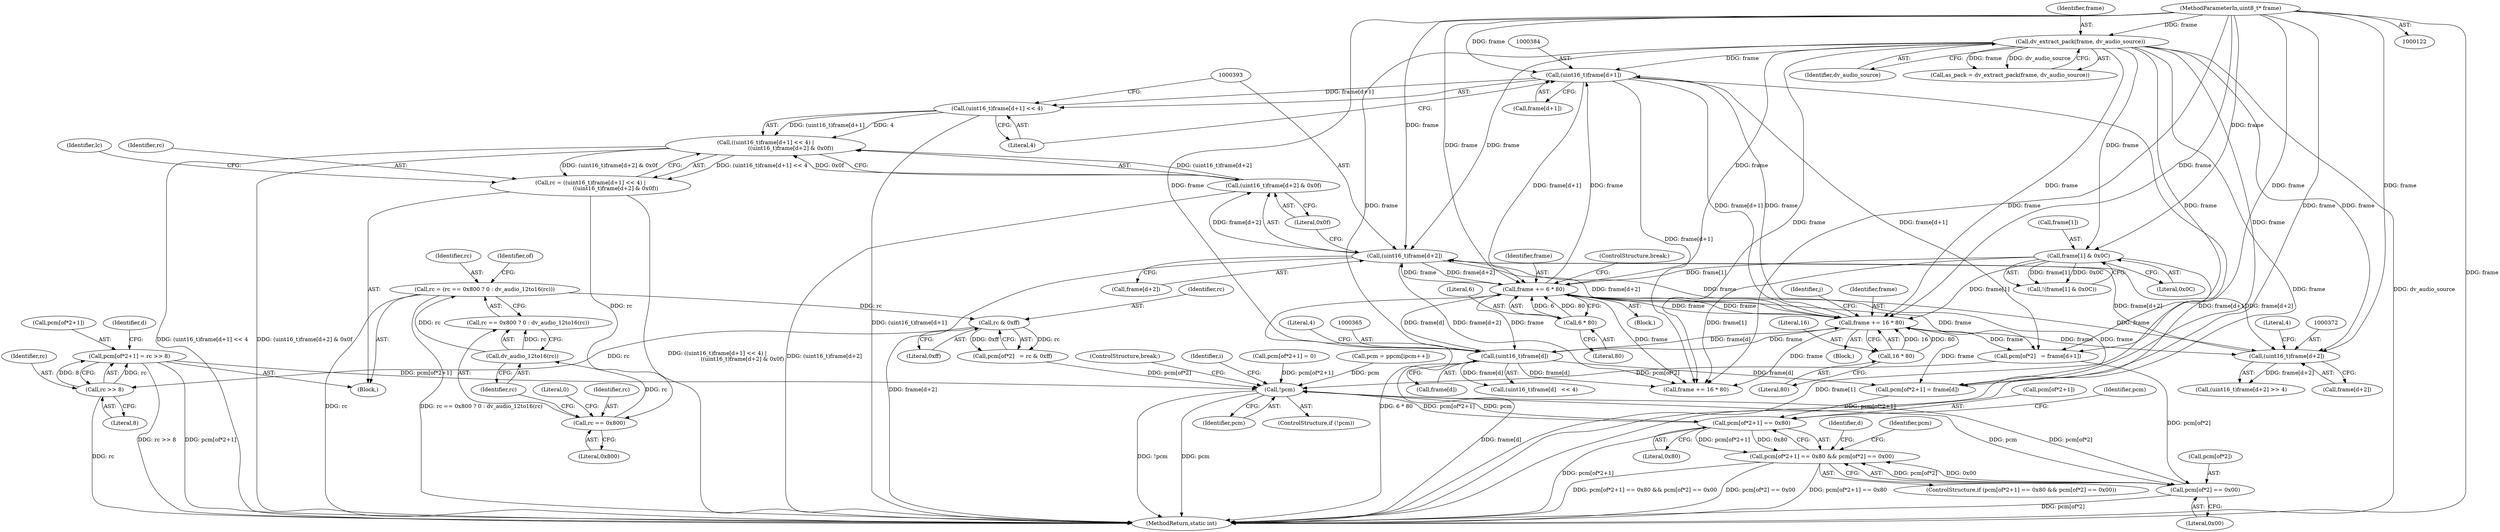 digraph "0_libav_2d1c0dea5f6b91bec7f5fa53ec050913d851e366@array" {
"1000498" [label="(Call,pcm[of*2+1] = rc >> 8)"];
"1000506" [label="(Call,rc >> 8)"];
"1000495" [label="(Call,rc & 0xff)"];
"1000409" [label="(Call,rc = (rc == 0x800 ? 0 : dv_audio_12to16(rc)))"];
"1000416" [label="(Call,dv_audio_12to16(rc))"];
"1000412" [label="(Call,rc == 0x800)"];
"1000379" [label="(Call,rc = ((uint16_t)frame[d+1] << 4) |\n                             ((uint16_t)frame[d+2] & 0x0f))"];
"1000381" [label="(Call,((uint16_t)frame[d+1] << 4) |\n                             ((uint16_t)frame[d+2] & 0x0f))"];
"1000382" [label="(Call,(uint16_t)frame[d+1] << 4)"];
"1000383" [label="(Call,(uint16_t)frame[d+1])"];
"1000251" [label="(Call,frame += 6 * 80)"];
"1000253" [label="(Call,6 * 80)"];
"1000392" [label="(Call,(uint16_t)frame[d+2])"];
"1000371" [label="(Call,(uint16_t)frame[d+2])"];
"1000144" [label="(Call,dv_extract_pack(frame, dv_audio_source))"];
"1000123" [label="(MethodParameterIn,uint8_t* frame)"];
"1000511" [label="(Call,frame += 16 * 80)"];
"1000513" [label="(Call,16 * 80)"];
"1000364" [label="(Call,(uint16_t)frame[d])"];
"1000210" [label="(Call,frame[1] & 0x0C)"];
"1000391" [label="(Call,(uint16_t)frame[d+2] & 0x0f)"];
"1000236" [label="(Call,!pcm)"];
"1000333" [label="(Call,pcm[of*2+1] == 0x80)"];
"1000332" [label="(Call,pcm[of*2+1] == 0x80 && pcm[of*2] == 0x00)"];
"1000342" [label="(Call,pcm[of*2] == 0x00)"];
"1000498" [label="(Call,pcm[of*2+1] = rc >> 8)"];
"1000342" [label="(Call,pcm[of*2] == 0x00)"];
"1000412" [label="(Call,rc == 0x800)"];
"1000343" [label="(Call,pcm[of*2])"];
"1000250" [label="(Block,)"];
"1000417" [label="(Identifier,rc)"];
"1000369" [label="(Literal,4)"];
"1000333" [label="(Call,pcm[of*2+1] == 0x80)"];
"1000416" [label="(Call,dv_audio_12to16(rc))"];
"1000210" [label="(Call,frame[1] & 0x0C)"];
"1000364" [label="(Call,(uint16_t)frame[d])"];
"1000419" [label="(Identifier,of)"];
"1000399" [label="(Literal,0x0f)"];
"1000514" [label="(Literal,16)"];
"1000236" [label="(Call,!pcm)"];
"1000363" [label="(Call,(uint16_t)frame[d]   << 4)"];
"1000211" [label="(Call,frame[1])"];
"1000309" [label="(Call,pcm[of*2]   = frame[d+1])"];
"1000253" [label="(Call,6 * 80)"];
"1000508" [label="(Literal,8)"];
"1000382" [label="(Call,(uint16_t)frame[d+1] << 4)"];
"1000334" [label="(Call,pcm[of*2+1])"];
"1000371" [label="(Call,(uint16_t)frame[d+2])"];
"1000381" [label="(Call,((uint16_t)frame[d+1] << 4) |\n                             ((uint16_t)frame[d+2] & 0x0f))"];
"1000497" [label="(Literal,0xff)"];
"1000489" [label="(Call,pcm[of*2]   = rc & 0xff)"];
"1000415" [label="(Literal,0)"];
"1000373" [label="(Call,frame[d+2])"];
"1000251" [label="(Call,frame += 6 * 80)"];
"1000238" [label="(ControlStructure,break;)"];
"1000241" [label="(Identifier,i)"];
"1000392" [label="(Call,(uint16_t)frame[d+2])"];
"1000510" [label="(Identifier,d)"];
"1000521" [label="(MethodReturn,static int)"];
"1000214" [label="(Literal,0x0C)"];
"1000275" [label="(Identifier,d)"];
"1000265" [label="(Identifier,j)"];
"1000123" [label="(MethodParameterIn,uint8_t* frame)"];
"1000266" [label="(Block,)"];
"1000496" [label="(Identifier,rc)"];
"1000499" [label="(Call,pcm[of*2+1])"];
"1000383" [label="(Call,(uint16_t)frame[d+1])"];
"1000413" [label="(Identifier,rc)"];
"1000144" [label="(Call,dv_extract_pack(frame, dv_audio_source))"];
"1000506" [label="(Call,rc >> 8)"];
"1000380" [label="(Identifier,rc)"];
"1000146" [label="(Identifier,dv_audio_source)"];
"1000341" [label="(Literal,0x80)"];
"1000414" [label="(Literal,0x800)"];
"1000142" [label="(Call,as_pack = dv_extract_pack(frame, dv_audio_source))"];
"1000332" [label="(Call,pcm[of*2+1] == 0x80 && pcm[of*2] == 0x00)"];
"1000320" [label="(Call,pcm[of*2+1] = frame[d])"];
"1000344" [label="(Identifier,pcm)"];
"1000252" [label="(Identifier,frame)"];
"1000349" [label="(Call,pcm[of*2+1] = 0)"];
"1000331" [label="(ControlStructure,if (pcm[of*2+1] == 0x80 && pcm[of*2] == 0x00))"];
"1000256" [label="(ControlStructure,break;)"];
"1000516" [label="(Call,frame += 16 * 80)"];
"1000359" [label="(Block,)"];
"1000370" [label="(Call,(uint16_t)frame[d+2] >> 4)"];
"1000507" [label="(Identifier,rc)"];
"1000401" [label="(Identifier,lc)"];
"1000379" [label="(Call,rc = ((uint16_t)frame[d+1] << 4) |\n                             ((uint16_t)frame[d+2] & 0x0f))"];
"1000390" [label="(Literal,4)"];
"1000378" [label="(Literal,4)"];
"1000512" [label="(Identifier,frame)"];
"1000511" [label="(Call,frame += 16 * 80)"];
"1000410" [label="(Identifier,rc)"];
"1000209" [label="(Call,!(frame[1] & 0x0C))"];
"1000495" [label="(Call,rc & 0xff)"];
"1000394" [label="(Call,frame[d+2])"];
"1000385" [label="(Call,frame[d+1])"];
"1000513" [label="(Call,16 * 80)"];
"1000515" [label="(Literal,80)"];
"1000391" [label="(Call,(uint16_t)frame[d+2] & 0x0f)"];
"1000255" [label="(Literal,80)"];
"1000351" [label="(Identifier,pcm)"];
"1000235" [label="(ControlStructure,if (!pcm))"];
"1000348" [label="(Literal,0x00)"];
"1000254" [label="(Literal,6)"];
"1000237" [label="(Identifier,pcm)"];
"1000145" [label="(Identifier,frame)"];
"1000409" [label="(Call,rc = (rc == 0x800 ? 0 : dv_audio_12to16(rc)))"];
"1000366" [label="(Call,frame[d])"];
"1000229" [label="(Call,pcm = ppcm[ipcm++])"];
"1000411" [label="(Call,rc == 0x800 ? 0 : dv_audio_12to16(rc))"];
"1000498" -> "1000359"  [label="AST: "];
"1000498" -> "1000506"  [label="CFG: "];
"1000499" -> "1000498"  [label="AST: "];
"1000506" -> "1000498"  [label="AST: "];
"1000510" -> "1000498"  [label="CFG: "];
"1000498" -> "1000521"  [label="DDG: rc >> 8"];
"1000498" -> "1000521"  [label="DDG: pcm[of*2+1]"];
"1000498" -> "1000236"  [label="DDG: pcm[of*2+1]"];
"1000506" -> "1000498"  [label="DDG: rc"];
"1000506" -> "1000498"  [label="DDG: 8"];
"1000506" -> "1000508"  [label="CFG: "];
"1000507" -> "1000506"  [label="AST: "];
"1000508" -> "1000506"  [label="AST: "];
"1000506" -> "1000521"  [label="DDG: rc"];
"1000495" -> "1000506"  [label="DDG: rc"];
"1000495" -> "1000489"  [label="AST: "];
"1000495" -> "1000497"  [label="CFG: "];
"1000496" -> "1000495"  [label="AST: "];
"1000497" -> "1000495"  [label="AST: "];
"1000489" -> "1000495"  [label="CFG: "];
"1000495" -> "1000489"  [label="DDG: rc"];
"1000495" -> "1000489"  [label="DDG: 0xff"];
"1000409" -> "1000495"  [label="DDG: rc"];
"1000409" -> "1000359"  [label="AST: "];
"1000409" -> "1000411"  [label="CFG: "];
"1000410" -> "1000409"  [label="AST: "];
"1000411" -> "1000409"  [label="AST: "];
"1000419" -> "1000409"  [label="CFG: "];
"1000409" -> "1000521"  [label="DDG: rc == 0x800 ? 0 : dv_audio_12to16(rc)"];
"1000409" -> "1000521"  [label="DDG: rc"];
"1000416" -> "1000409"  [label="DDG: rc"];
"1000416" -> "1000411"  [label="AST: "];
"1000416" -> "1000417"  [label="CFG: "];
"1000417" -> "1000416"  [label="AST: "];
"1000411" -> "1000416"  [label="CFG: "];
"1000416" -> "1000411"  [label="DDG: rc"];
"1000412" -> "1000416"  [label="DDG: rc"];
"1000412" -> "1000411"  [label="AST: "];
"1000412" -> "1000414"  [label="CFG: "];
"1000413" -> "1000412"  [label="AST: "];
"1000414" -> "1000412"  [label="AST: "];
"1000415" -> "1000412"  [label="CFG: "];
"1000417" -> "1000412"  [label="CFG: "];
"1000379" -> "1000412"  [label="DDG: rc"];
"1000379" -> "1000359"  [label="AST: "];
"1000379" -> "1000381"  [label="CFG: "];
"1000380" -> "1000379"  [label="AST: "];
"1000381" -> "1000379"  [label="AST: "];
"1000401" -> "1000379"  [label="CFG: "];
"1000379" -> "1000521"  [label="DDG: ((uint16_t)frame[d+1] << 4) |\n                             ((uint16_t)frame[d+2] & 0x0f)"];
"1000381" -> "1000379"  [label="DDG: (uint16_t)frame[d+1] << 4"];
"1000381" -> "1000379"  [label="DDG: (uint16_t)frame[d+2] & 0x0f"];
"1000381" -> "1000391"  [label="CFG: "];
"1000382" -> "1000381"  [label="AST: "];
"1000391" -> "1000381"  [label="AST: "];
"1000381" -> "1000521"  [label="DDG: (uint16_t)frame[d+1] << 4"];
"1000381" -> "1000521"  [label="DDG: (uint16_t)frame[d+2] & 0x0f"];
"1000382" -> "1000381"  [label="DDG: (uint16_t)frame[d+1]"];
"1000382" -> "1000381"  [label="DDG: 4"];
"1000391" -> "1000381"  [label="DDG: (uint16_t)frame[d+2]"];
"1000391" -> "1000381"  [label="DDG: 0x0f"];
"1000382" -> "1000390"  [label="CFG: "];
"1000383" -> "1000382"  [label="AST: "];
"1000390" -> "1000382"  [label="AST: "];
"1000393" -> "1000382"  [label="CFG: "];
"1000382" -> "1000521"  [label="DDG: (uint16_t)frame[d+1]"];
"1000383" -> "1000382"  [label="DDG: frame[d+1]"];
"1000383" -> "1000385"  [label="CFG: "];
"1000384" -> "1000383"  [label="AST: "];
"1000385" -> "1000383"  [label="AST: "];
"1000390" -> "1000383"  [label="CFG: "];
"1000383" -> "1000521"  [label="DDG: frame[d+1]"];
"1000383" -> "1000251"  [label="DDG: frame[d+1]"];
"1000383" -> "1000309"  [label="DDG: frame[d+1]"];
"1000251" -> "1000383"  [label="DDG: frame"];
"1000144" -> "1000383"  [label="DDG: frame"];
"1000511" -> "1000383"  [label="DDG: frame"];
"1000123" -> "1000383"  [label="DDG: frame"];
"1000383" -> "1000511"  [label="DDG: frame[d+1]"];
"1000383" -> "1000516"  [label="DDG: frame[d+1]"];
"1000251" -> "1000250"  [label="AST: "];
"1000251" -> "1000253"  [label="CFG: "];
"1000252" -> "1000251"  [label="AST: "];
"1000253" -> "1000251"  [label="AST: "];
"1000256" -> "1000251"  [label="CFG: "];
"1000251" -> "1000521"  [label="DDG: 6 * 80"];
"1000253" -> "1000251"  [label="DDG: 6"];
"1000253" -> "1000251"  [label="DDG: 80"];
"1000392" -> "1000251"  [label="DDG: frame[d+2]"];
"1000364" -> "1000251"  [label="DDG: frame[d]"];
"1000210" -> "1000251"  [label="DDG: frame[1]"];
"1000144" -> "1000251"  [label="DDG: frame"];
"1000511" -> "1000251"  [label="DDG: frame"];
"1000123" -> "1000251"  [label="DDG: frame"];
"1000251" -> "1000309"  [label="DDG: frame"];
"1000251" -> "1000320"  [label="DDG: frame"];
"1000251" -> "1000364"  [label="DDG: frame"];
"1000251" -> "1000371"  [label="DDG: frame"];
"1000251" -> "1000392"  [label="DDG: frame"];
"1000251" -> "1000511"  [label="DDG: frame"];
"1000251" -> "1000516"  [label="DDG: frame"];
"1000253" -> "1000255"  [label="CFG: "];
"1000254" -> "1000253"  [label="AST: "];
"1000255" -> "1000253"  [label="AST: "];
"1000392" -> "1000391"  [label="AST: "];
"1000392" -> "1000394"  [label="CFG: "];
"1000393" -> "1000392"  [label="AST: "];
"1000394" -> "1000392"  [label="AST: "];
"1000399" -> "1000392"  [label="CFG: "];
"1000392" -> "1000521"  [label="DDG: frame[d+2]"];
"1000392" -> "1000371"  [label="DDG: frame[d+2]"];
"1000392" -> "1000391"  [label="DDG: frame[d+2]"];
"1000371" -> "1000392"  [label="DDG: frame[d+2]"];
"1000144" -> "1000392"  [label="DDG: frame"];
"1000511" -> "1000392"  [label="DDG: frame"];
"1000123" -> "1000392"  [label="DDG: frame"];
"1000392" -> "1000511"  [label="DDG: frame[d+2]"];
"1000392" -> "1000516"  [label="DDG: frame[d+2]"];
"1000371" -> "1000370"  [label="AST: "];
"1000371" -> "1000373"  [label="CFG: "];
"1000372" -> "1000371"  [label="AST: "];
"1000373" -> "1000371"  [label="AST: "];
"1000378" -> "1000371"  [label="CFG: "];
"1000371" -> "1000370"  [label="DDG: frame[d+2]"];
"1000144" -> "1000371"  [label="DDG: frame"];
"1000511" -> "1000371"  [label="DDG: frame"];
"1000123" -> "1000371"  [label="DDG: frame"];
"1000144" -> "1000142"  [label="AST: "];
"1000144" -> "1000146"  [label="CFG: "];
"1000145" -> "1000144"  [label="AST: "];
"1000146" -> "1000144"  [label="AST: "];
"1000142" -> "1000144"  [label="CFG: "];
"1000144" -> "1000521"  [label="DDG: frame"];
"1000144" -> "1000521"  [label="DDG: dv_audio_source"];
"1000144" -> "1000142"  [label="DDG: frame"];
"1000144" -> "1000142"  [label="DDG: dv_audio_source"];
"1000123" -> "1000144"  [label="DDG: frame"];
"1000144" -> "1000210"  [label="DDG: frame"];
"1000144" -> "1000309"  [label="DDG: frame"];
"1000144" -> "1000320"  [label="DDG: frame"];
"1000144" -> "1000364"  [label="DDG: frame"];
"1000144" -> "1000511"  [label="DDG: frame"];
"1000144" -> "1000516"  [label="DDG: frame"];
"1000123" -> "1000122"  [label="AST: "];
"1000123" -> "1000521"  [label="DDG: frame"];
"1000123" -> "1000210"  [label="DDG: frame"];
"1000123" -> "1000309"  [label="DDG: frame"];
"1000123" -> "1000320"  [label="DDG: frame"];
"1000123" -> "1000364"  [label="DDG: frame"];
"1000123" -> "1000511"  [label="DDG: frame"];
"1000123" -> "1000516"  [label="DDG: frame"];
"1000511" -> "1000266"  [label="AST: "];
"1000511" -> "1000513"  [label="CFG: "];
"1000512" -> "1000511"  [label="AST: "];
"1000513" -> "1000511"  [label="AST: "];
"1000265" -> "1000511"  [label="CFG: "];
"1000511" -> "1000309"  [label="DDG: frame"];
"1000511" -> "1000320"  [label="DDG: frame"];
"1000511" -> "1000364"  [label="DDG: frame"];
"1000513" -> "1000511"  [label="DDG: 16"];
"1000513" -> "1000511"  [label="DDG: 80"];
"1000364" -> "1000511"  [label="DDG: frame[d]"];
"1000210" -> "1000511"  [label="DDG: frame[1]"];
"1000511" -> "1000516"  [label="DDG: frame"];
"1000513" -> "1000515"  [label="CFG: "];
"1000514" -> "1000513"  [label="AST: "];
"1000515" -> "1000513"  [label="AST: "];
"1000364" -> "1000363"  [label="AST: "];
"1000364" -> "1000366"  [label="CFG: "];
"1000365" -> "1000364"  [label="AST: "];
"1000366" -> "1000364"  [label="AST: "];
"1000369" -> "1000364"  [label="CFG: "];
"1000364" -> "1000521"  [label="DDG: frame[d]"];
"1000364" -> "1000320"  [label="DDG: frame[d]"];
"1000364" -> "1000363"  [label="DDG: frame[d]"];
"1000364" -> "1000516"  [label="DDG: frame[d]"];
"1000210" -> "1000209"  [label="AST: "];
"1000210" -> "1000214"  [label="CFG: "];
"1000211" -> "1000210"  [label="AST: "];
"1000214" -> "1000210"  [label="AST: "];
"1000209" -> "1000210"  [label="CFG: "];
"1000210" -> "1000521"  [label="DDG: frame[1]"];
"1000210" -> "1000209"  [label="DDG: frame[1]"];
"1000210" -> "1000209"  [label="DDG: 0x0C"];
"1000210" -> "1000516"  [label="DDG: frame[1]"];
"1000391" -> "1000399"  [label="CFG: "];
"1000399" -> "1000391"  [label="AST: "];
"1000391" -> "1000521"  [label="DDG: (uint16_t)frame[d+2]"];
"1000236" -> "1000235"  [label="AST: "];
"1000236" -> "1000237"  [label="CFG: "];
"1000237" -> "1000236"  [label="AST: "];
"1000238" -> "1000236"  [label="CFG: "];
"1000241" -> "1000236"  [label="CFG: "];
"1000236" -> "1000521"  [label="DDG: pcm"];
"1000236" -> "1000521"  [label="DDG: !pcm"];
"1000309" -> "1000236"  [label="DDG: pcm[of*2]"];
"1000333" -> "1000236"  [label="DDG: pcm[of*2+1]"];
"1000342" -> "1000236"  [label="DDG: pcm[of*2]"];
"1000349" -> "1000236"  [label="DDG: pcm[of*2+1]"];
"1000489" -> "1000236"  [label="DDG: pcm[of*2]"];
"1000229" -> "1000236"  [label="DDG: pcm"];
"1000236" -> "1000333"  [label="DDG: pcm"];
"1000236" -> "1000342"  [label="DDG: pcm"];
"1000333" -> "1000332"  [label="AST: "];
"1000333" -> "1000341"  [label="CFG: "];
"1000334" -> "1000333"  [label="AST: "];
"1000341" -> "1000333"  [label="AST: "];
"1000344" -> "1000333"  [label="CFG: "];
"1000332" -> "1000333"  [label="CFG: "];
"1000333" -> "1000521"  [label="DDG: pcm[of*2+1]"];
"1000333" -> "1000332"  [label="DDG: pcm[of*2+1]"];
"1000333" -> "1000332"  [label="DDG: 0x80"];
"1000320" -> "1000333"  [label="DDG: pcm[of*2+1]"];
"1000332" -> "1000331"  [label="AST: "];
"1000332" -> "1000342"  [label="CFG: "];
"1000342" -> "1000332"  [label="AST: "];
"1000351" -> "1000332"  [label="CFG: "];
"1000275" -> "1000332"  [label="CFG: "];
"1000332" -> "1000521"  [label="DDG: pcm[of*2+1] == 0x80"];
"1000332" -> "1000521"  [label="DDG: pcm[of*2+1] == 0x80 && pcm[of*2] == 0x00"];
"1000332" -> "1000521"  [label="DDG: pcm[of*2] == 0x00"];
"1000342" -> "1000332"  [label="DDG: pcm[of*2]"];
"1000342" -> "1000332"  [label="DDG: 0x00"];
"1000342" -> "1000348"  [label="CFG: "];
"1000343" -> "1000342"  [label="AST: "];
"1000348" -> "1000342"  [label="AST: "];
"1000342" -> "1000521"  [label="DDG: pcm[of*2]"];
"1000309" -> "1000342"  [label="DDG: pcm[of*2]"];
}
